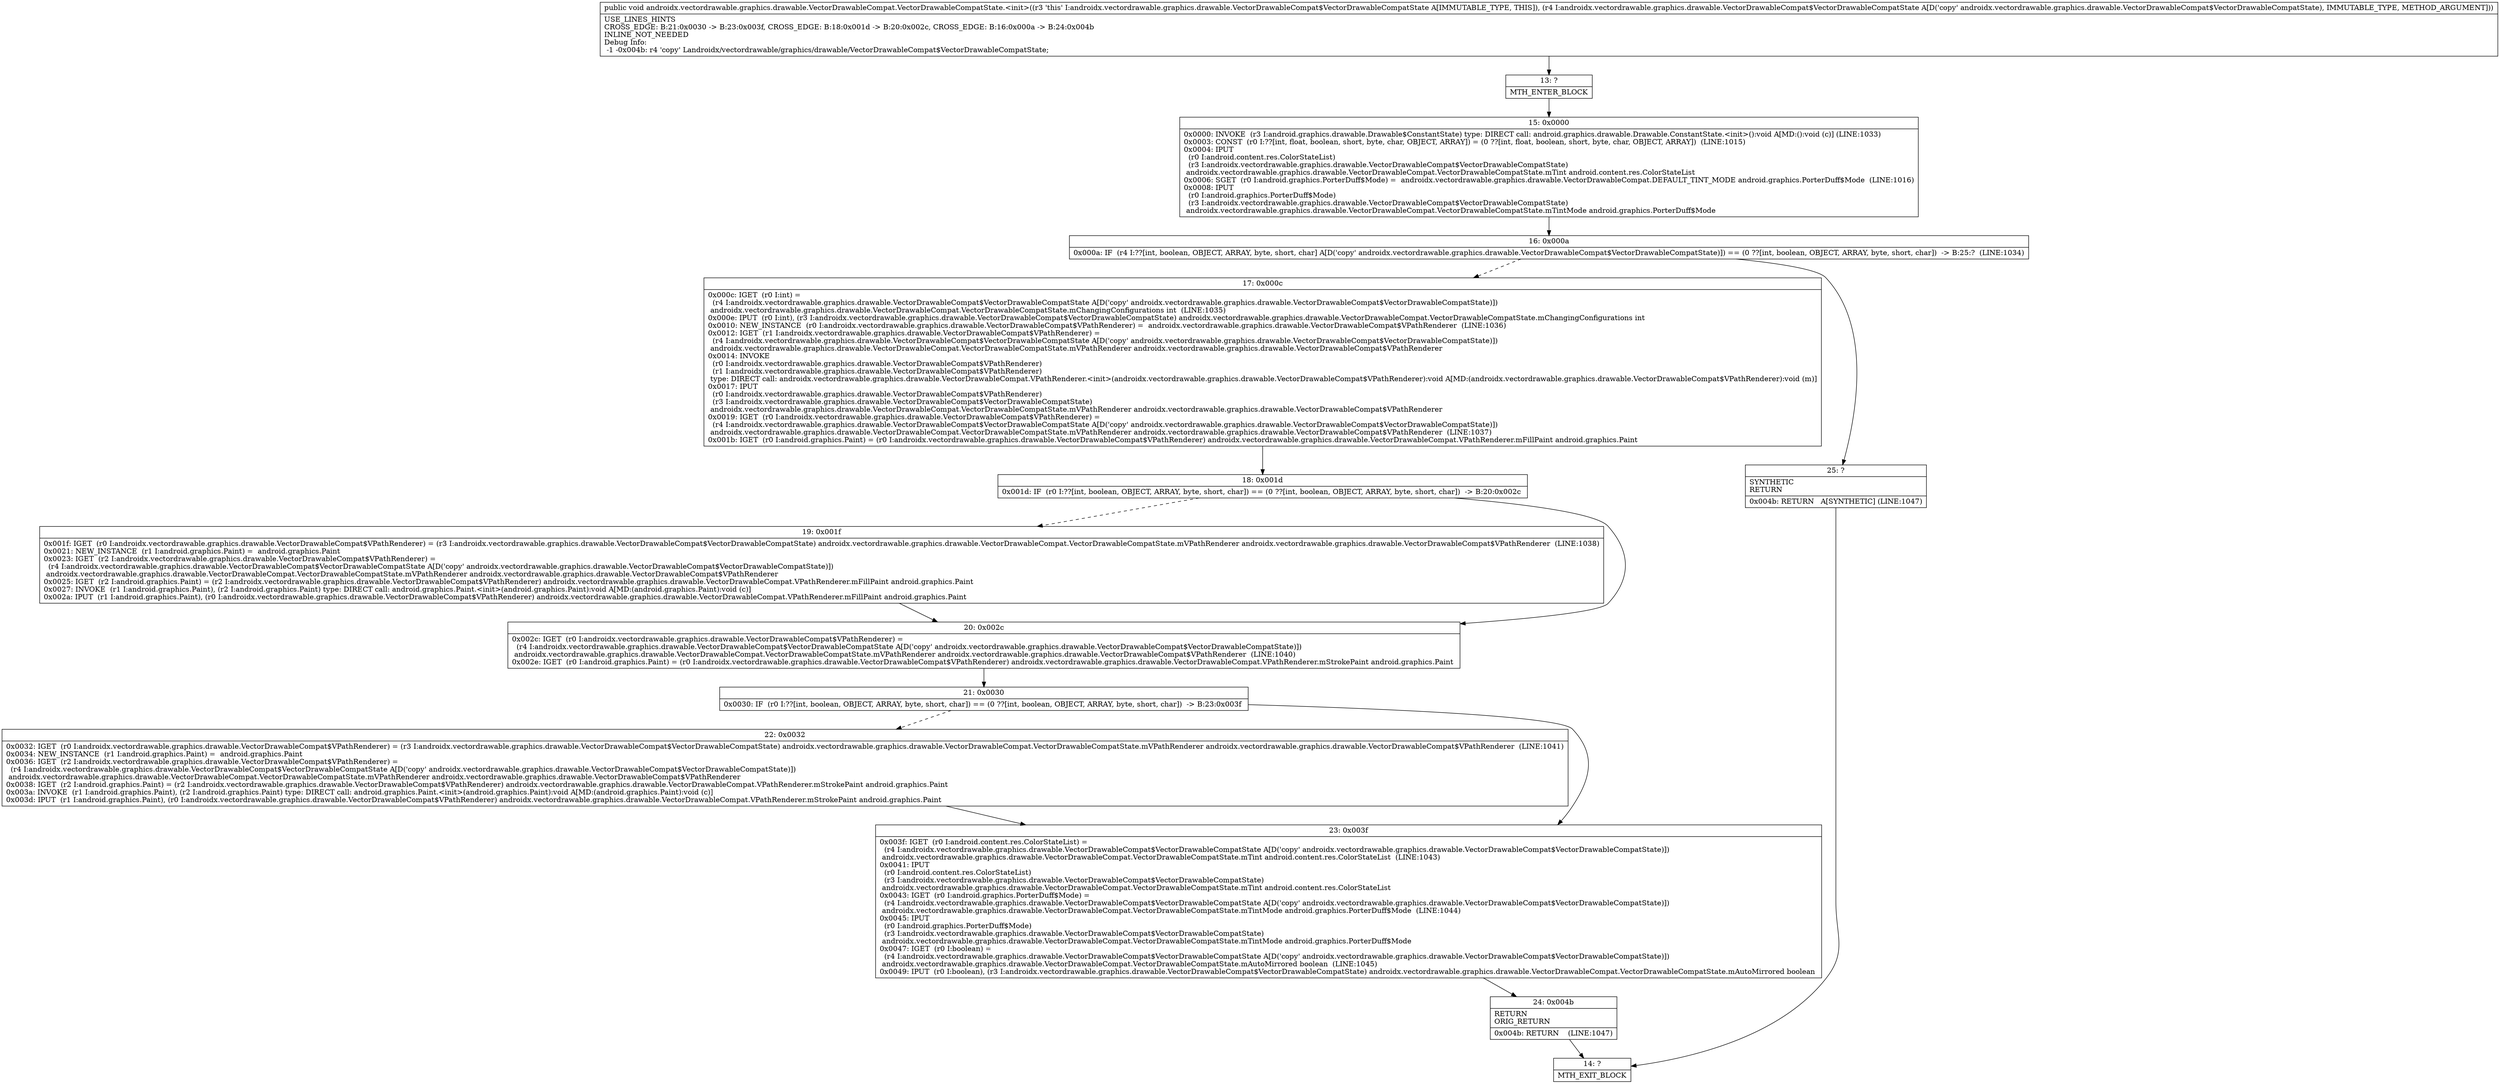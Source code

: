 digraph "CFG forandroidx.vectordrawable.graphics.drawable.VectorDrawableCompat.VectorDrawableCompatState.\<init\>(Landroidx\/vectordrawable\/graphics\/drawable\/VectorDrawableCompat$VectorDrawableCompatState;)V" {
Node_13 [shape=record,label="{13\:\ ?|MTH_ENTER_BLOCK\l}"];
Node_15 [shape=record,label="{15\:\ 0x0000|0x0000: INVOKE  (r3 I:android.graphics.drawable.Drawable$ConstantState) type: DIRECT call: android.graphics.drawable.Drawable.ConstantState.\<init\>():void A[MD:():void (c)] (LINE:1033)\l0x0003: CONST  (r0 I:??[int, float, boolean, short, byte, char, OBJECT, ARRAY]) = (0 ??[int, float, boolean, short, byte, char, OBJECT, ARRAY])  (LINE:1015)\l0x0004: IPUT  \l  (r0 I:android.content.res.ColorStateList)\l  (r3 I:androidx.vectordrawable.graphics.drawable.VectorDrawableCompat$VectorDrawableCompatState)\l androidx.vectordrawable.graphics.drawable.VectorDrawableCompat.VectorDrawableCompatState.mTint android.content.res.ColorStateList \l0x0006: SGET  (r0 I:android.graphics.PorterDuff$Mode) =  androidx.vectordrawable.graphics.drawable.VectorDrawableCompat.DEFAULT_TINT_MODE android.graphics.PorterDuff$Mode  (LINE:1016)\l0x0008: IPUT  \l  (r0 I:android.graphics.PorterDuff$Mode)\l  (r3 I:androidx.vectordrawable.graphics.drawable.VectorDrawableCompat$VectorDrawableCompatState)\l androidx.vectordrawable.graphics.drawable.VectorDrawableCompat.VectorDrawableCompatState.mTintMode android.graphics.PorterDuff$Mode \l}"];
Node_16 [shape=record,label="{16\:\ 0x000a|0x000a: IF  (r4 I:??[int, boolean, OBJECT, ARRAY, byte, short, char] A[D('copy' androidx.vectordrawable.graphics.drawable.VectorDrawableCompat$VectorDrawableCompatState)]) == (0 ??[int, boolean, OBJECT, ARRAY, byte, short, char])  \-\> B:25:?  (LINE:1034)\l}"];
Node_17 [shape=record,label="{17\:\ 0x000c|0x000c: IGET  (r0 I:int) = \l  (r4 I:androidx.vectordrawable.graphics.drawable.VectorDrawableCompat$VectorDrawableCompatState A[D('copy' androidx.vectordrawable.graphics.drawable.VectorDrawableCompat$VectorDrawableCompatState)])\l androidx.vectordrawable.graphics.drawable.VectorDrawableCompat.VectorDrawableCompatState.mChangingConfigurations int  (LINE:1035)\l0x000e: IPUT  (r0 I:int), (r3 I:androidx.vectordrawable.graphics.drawable.VectorDrawableCompat$VectorDrawableCompatState) androidx.vectordrawable.graphics.drawable.VectorDrawableCompat.VectorDrawableCompatState.mChangingConfigurations int \l0x0010: NEW_INSTANCE  (r0 I:androidx.vectordrawable.graphics.drawable.VectorDrawableCompat$VPathRenderer) =  androidx.vectordrawable.graphics.drawable.VectorDrawableCompat$VPathRenderer  (LINE:1036)\l0x0012: IGET  (r1 I:androidx.vectordrawable.graphics.drawable.VectorDrawableCompat$VPathRenderer) = \l  (r4 I:androidx.vectordrawable.graphics.drawable.VectorDrawableCompat$VectorDrawableCompatState A[D('copy' androidx.vectordrawable.graphics.drawable.VectorDrawableCompat$VectorDrawableCompatState)])\l androidx.vectordrawable.graphics.drawable.VectorDrawableCompat.VectorDrawableCompatState.mVPathRenderer androidx.vectordrawable.graphics.drawable.VectorDrawableCompat$VPathRenderer \l0x0014: INVOKE  \l  (r0 I:androidx.vectordrawable.graphics.drawable.VectorDrawableCompat$VPathRenderer)\l  (r1 I:androidx.vectordrawable.graphics.drawable.VectorDrawableCompat$VPathRenderer)\l type: DIRECT call: androidx.vectordrawable.graphics.drawable.VectorDrawableCompat.VPathRenderer.\<init\>(androidx.vectordrawable.graphics.drawable.VectorDrawableCompat$VPathRenderer):void A[MD:(androidx.vectordrawable.graphics.drawable.VectorDrawableCompat$VPathRenderer):void (m)]\l0x0017: IPUT  \l  (r0 I:androidx.vectordrawable.graphics.drawable.VectorDrawableCompat$VPathRenderer)\l  (r3 I:androidx.vectordrawable.graphics.drawable.VectorDrawableCompat$VectorDrawableCompatState)\l androidx.vectordrawable.graphics.drawable.VectorDrawableCompat.VectorDrawableCompatState.mVPathRenderer androidx.vectordrawable.graphics.drawable.VectorDrawableCompat$VPathRenderer \l0x0019: IGET  (r0 I:androidx.vectordrawable.graphics.drawable.VectorDrawableCompat$VPathRenderer) = \l  (r4 I:androidx.vectordrawable.graphics.drawable.VectorDrawableCompat$VectorDrawableCompatState A[D('copy' androidx.vectordrawable.graphics.drawable.VectorDrawableCompat$VectorDrawableCompatState)])\l androidx.vectordrawable.graphics.drawable.VectorDrawableCompat.VectorDrawableCompatState.mVPathRenderer androidx.vectordrawable.graphics.drawable.VectorDrawableCompat$VPathRenderer  (LINE:1037)\l0x001b: IGET  (r0 I:android.graphics.Paint) = (r0 I:androidx.vectordrawable.graphics.drawable.VectorDrawableCompat$VPathRenderer) androidx.vectordrawable.graphics.drawable.VectorDrawableCompat.VPathRenderer.mFillPaint android.graphics.Paint \l}"];
Node_18 [shape=record,label="{18\:\ 0x001d|0x001d: IF  (r0 I:??[int, boolean, OBJECT, ARRAY, byte, short, char]) == (0 ??[int, boolean, OBJECT, ARRAY, byte, short, char])  \-\> B:20:0x002c \l}"];
Node_19 [shape=record,label="{19\:\ 0x001f|0x001f: IGET  (r0 I:androidx.vectordrawable.graphics.drawable.VectorDrawableCompat$VPathRenderer) = (r3 I:androidx.vectordrawable.graphics.drawable.VectorDrawableCompat$VectorDrawableCompatState) androidx.vectordrawable.graphics.drawable.VectorDrawableCompat.VectorDrawableCompatState.mVPathRenderer androidx.vectordrawable.graphics.drawable.VectorDrawableCompat$VPathRenderer  (LINE:1038)\l0x0021: NEW_INSTANCE  (r1 I:android.graphics.Paint) =  android.graphics.Paint \l0x0023: IGET  (r2 I:androidx.vectordrawable.graphics.drawable.VectorDrawableCompat$VPathRenderer) = \l  (r4 I:androidx.vectordrawable.graphics.drawable.VectorDrawableCompat$VectorDrawableCompatState A[D('copy' androidx.vectordrawable.graphics.drawable.VectorDrawableCompat$VectorDrawableCompatState)])\l androidx.vectordrawable.graphics.drawable.VectorDrawableCompat.VectorDrawableCompatState.mVPathRenderer androidx.vectordrawable.graphics.drawable.VectorDrawableCompat$VPathRenderer \l0x0025: IGET  (r2 I:android.graphics.Paint) = (r2 I:androidx.vectordrawable.graphics.drawable.VectorDrawableCompat$VPathRenderer) androidx.vectordrawable.graphics.drawable.VectorDrawableCompat.VPathRenderer.mFillPaint android.graphics.Paint \l0x0027: INVOKE  (r1 I:android.graphics.Paint), (r2 I:android.graphics.Paint) type: DIRECT call: android.graphics.Paint.\<init\>(android.graphics.Paint):void A[MD:(android.graphics.Paint):void (c)]\l0x002a: IPUT  (r1 I:android.graphics.Paint), (r0 I:androidx.vectordrawable.graphics.drawable.VectorDrawableCompat$VPathRenderer) androidx.vectordrawable.graphics.drawable.VectorDrawableCompat.VPathRenderer.mFillPaint android.graphics.Paint \l}"];
Node_20 [shape=record,label="{20\:\ 0x002c|0x002c: IGET  (r0 I:androidx.vectordrawable.graphics.drawable.VectorDrawableCompat$VPathRenderer) = \l  (r4 I:androidx.vectordrawable.graphics.drawable.VectorDrawableCompat$VectorDrawableCompatState A[D('copy' androidx.vectordrawable.graphics.drawable.VectorDrawableCompat$VectorDrawableCompatState)])\l androidx.vectordrawable.graphics.drawable.VectorDrawableCompat.VectorDrawableCompatState.mVPathRenderer androidx.vectordrawable.graphics.drawable.VectorDrawableCompat$VPathRenderer  (LINE:1040)\l0x002e: IGET  (r0 I:android.graphics.Paint) = (r0 I:androidx.vectordrawable.graphics.drawable.VectorDrawableCompat$VPathRenderer) androidx.vectordrawable.graphics.drawable.VectorDrawableCompat.VPathRenderer.mStrokePaint android.graphics.Paint \l}"];
Node_21 [shape=record,label="{21\:\ 0x0030|0x0030: IF  (r0 I:??[int, boolean, OBJECT, ARRAY, byte, short, char]) == (0 ??[int, boolean, OBJECT, ARRAY, byte, short, char])  \-\> B:23:0x003f \l}"];
Node_22 [shape=record,label="{22\:\ 0x0032|0x0032: IGET  (r0 I:androidx.vectordrawable.graphics.drawable.VectorDrawableCompat$VPathRenderer) = (r3 I:androidx.vectordrawable.graphics.drawable.VectorDrawableCompat$VectorDrawableCompatState) androidx.vectordrawable.graphics.drawable.VectorDrawableCompat.VectorDrawableCompatState.mVPathRenderer androidx.vectordrawable.graphics.drawable.VectorDrawableCompat$VPathRenderer  (LINE:1041)\l0x0034: NEW_INSTANCE  (r1 I:android.graphics.Paint) =  android.graphics.Paint \l0x0036: IGET  (r2 I:androidx.vectordrawable.graphics.drawable.VectorDrawableCompat$VPathRenderer) = \l  (r4 I:androidx.vectordrawable.graphics.drawable.VectorDrawableCompat$VectorDrawableCompatState A[D('copy' androidx.vectordrawable.graphics.drawable.VectorDrawableCompat$VectorDrawableCompatState)])\l androidx.vectordrawable.graphics.drawable.VectorDrawableCompat.VectorDrawableCompatState.mVPathRenderer androidx.vectordrawable.graphics.drawable.VectorDrawableCompat$VPathRenderer \l0x0038: IGET  (r2 I:android.graphics.Paint) = (r2 I:androidx.vectordrawable.graphics.drawable.VectorDrawableCompat$VPathRenderer) androidx.vectordrawable.graphics.drawable.VectorDrawableCompat.VPathRenderer.mStrokePaint android.graphics.Paint \l0x003a: INVOKE  (r1 I:android.graphics.Paint), (r2 I:android.graphics.Paint) type: DIRECT call: android.graphics.Paint.\<init\>(android.graphics.Paint):void A[MD:(android.graphics.Paint):void (c)]\l0x003d: IPUT  (r1 I:android.graphics.Paint), (r0 I:androidx.vectordrawable.graphics.drawable.VectorDrawableCompat$VPathRenderer) androidx.vectordrawable.graphics.drawable.VectorDrawableCompat.VPathRenderer.mStrokePaint android.graphics.Paint \l}"];
Node_23 [shape=record,label="{23\:\ 0x003f|0x003f: IGET  (r0 I:android.content.res.ColorStateList) = \l  (r4 I:androidx.vectordrawable.graphics.drawable.VectorDrawableCompat$VectorDrawableCompatState A[D('copy' androidx.vectordrawable.graphics.drawable.VectorDrawableCompat$VectorDrawableCompatState)])\l androidx.vectordrawable.graphics.drawable.VectorDrawableCompat.VectorDrawableCompatState.mTint android.content.res.ColorStateList  (LINE:1043)\l0x0041: IPUT  \l  (r0 I:android.content.res.ColorStateList)\l  (r3 I:androidx.vectordrawable.graphics.drawable.VectorDrawableCompat$VectorDrawableCompatState)\l androidx.vectordrawable.graphics.drawable.VectorDrawableCompat.VectorDrawableCompatState.mTint android.content.res.ColorStateList \l0x0043: IGET  (r0 I:android.graphics.PorterDuff$Mode) = \l  (r4 I:androidx.vectordrawable.graphics.drawable.VectorDrawableCompat$VectorDrawableCompatState A[D('copy' androidx.vectordrawable.graphics.drawable.VectorDrawableCompat$VectorDrawableCompatState)])\l androidx.vectordrawable.graphics.drawable.VectorDrawableCompat.VectorDrawableCompatState.mTintMode android.graphics.PorterDuff$Mode  (LINE:1044)\l0x0045: IPUT  \l  (r0 I:android.graphics.PorterDuff$Mode)\l  (r3 I:androidx.vectordrawable.graphics.drawable.VectorDrawableCompat$VectorDrawableCompatState)\l androidx.vectordrawable.graphics.drawable.VectorDrawableCompat.VectorDrawableCompatState.mTintMode android.graphics.PorterDuff$Mode \l0x0047: IGET  (r0 I:boolean) = \l  (r4 I:androidx.vectordrawable.graphics.drawable.VectorDrawableCompat$VectorDrawableCompatState A[D('copy' androidx.vectordrawable.graphics.drawable.VectorDrawableCompat$VectorDrawableCompatState)])\l androidx.vectordrawable.graphics.drawable.VectorDrawableCompat.VectorDrawableCompatState.mAutoMirrored boolean  (LINE:1045)\l0x0049: IPUT  (r0 I:boolean), (r3 I:androidx.vectordrawable.graphics.drawable.VectorDrawableCompat$VectorDrawableCompatState) androidx.vectordrawable.graphics.drawable.VectorDrawableCompat.VectorDrawableCompatState.mAutoMirrored boolean \l}"];
Node_24 [shape=record,label="{24\:\ 0x004b|RETURN\lORIG_RETURN\l|0x004b: RETURN    (LINE:1047)\l}"];
Node_14 [shape=record,label="{14\:\ ?|MTH_EXIT_BLOCK\l}"];
Node_25 [shape=record,label="{25\:\ ?|SYNTHETIC\lRETURN\l|0x004b: RETURN   A[SYNTHETIC] (LINE:1047)\l}"];
MethodNode[shape=record,label="{public void androidx.vectordrawable.graphics.drawable.VectorDrawableCompat.VectorDrawableCompatState.\<init\>((r3 'this' I:androidx.vectordrawable.graphics.drawable.VectorDrawableCompat$VectorDrawableCompatState A[IMMUTABLE_TYPE, THIS]), (r4 I:androidx.vectordrawable.graphics.drawable.VectorDrawableCompat$VectorDrawableCompatState A[D('copy' androidx.vectordrawable.graphics.drawable.VectorDrawableCompat$VectorDrawableCompatState), IMMUTABLE_TYPE, METHOD_ARGUMENT]))  | USE_LINES_HINTS\lCROSS_EDGE: B:21:0x0030 \-\> B:23:0x003f, CROSS_EDGE: B:18:0x001d \-\> B:20:0x002c, CROSS_EDGE: B:16:0x000a \-\> B:24:0x004b\lINLINE_NOT_NEEDED\lDebug Info:\l  \-1 \-0x004b: r4 'copy' Landroidx\/vectordrawable\/graphics\/drawable\/VectorDrawableCompat$VectorDrawableCompatState;\l}"];
MethodNode -> Node_13;Node_13 -> Node_15;
Node_15 -> Node_16;
Node_16 -> Node_17[style=dashed];
Node_16 -> Node_25;
Node_17 -> Node_18;
Node_18 -> Node_19[style=dashed];
Node_18 -> Node_20;
Node_19 -> Node_20;
Node_20 -> Node_21;
Node_21 -> Node_22[style=dashed];
Node_21 -> Node_23;
Node_22 -> Node_23;
Node_23 -> Node_24;
Node_24 -> Node_14;
Node_25 -> Node_14;
}

